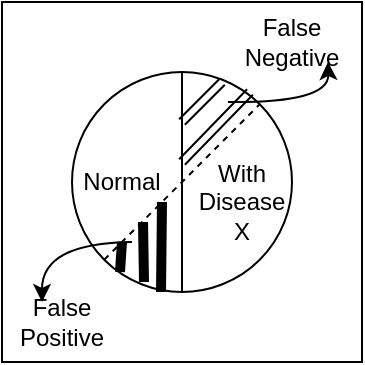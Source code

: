 <mxfile version="12.3.8" type="github" pages="1"><diagram id="P-5Eipf_x8xPsvW0C5Y_" name="Page-1"><mxGraphModel dx="868" dy="401" grid="1" gridSize="10" guides="1" tooltips="1" connect="1" arrows="1" fold="1" page="1" pageScale="1" pageWidth="827" pageHeight="1169" math="0" shadow="0"><root><mxCell id="0"/><mxCell id="1" parent="0"/><mxCell id="RUM6jBnXTm1zWh2N8bg--2" value="" style="whiteSpace=wrap;html=1;aspect=fixed;" vertex="1" parent="1"><mxGeometry x="300" y="100" width="180" height="180" as="geometry"/></mxCell><mxCell id="RUM6jBnXTm1zWh2N8bg--1" value="" style="ellipse;whiteSpace=wrap;html=1;aspect=fixed;" vertex="1" parent="1"><mxGeometry x="335" y="135" width="110" height="110" as="geometry"/></mxCell><mxCell id="RUM6jBnXTm1zWh2N8bg--3" value="" style="endArrow=none;html=1;exitX=0.5;exitY=1;exitDx=0;exitDy=0;entryX=0.5;entryY=0;entryDx=0;entryDy=0;" edge="1" parent="1" source="RUM6jBnXTm1zWh2N8bg--1" target="RUM6jBnXTm1zWh2N8bg--1"><mxGeometry width="50" height="50" relative="1" as="geometry"><mxPoint x="363" y="200" as="sourcePoint"/><mxPoint x="413" y="150" as="targetPoint"/></mxGeometry></mxCell><mxCell id="RUM6jBnXTm1zWh2N8bg--4" value="Normal" style="text;html=1;strokeColor=none;fillColor=none;align=center;verticalAlign=middle;whiteSpace=wrap;rounded=0;" vertex="1" parent="1"><mxGeometry x="340" y="180" width="40" height="20" as="geometry"/></mxCell><mxCell id="RUM6jBnXTm1zWh2N8bg--5" value="With Disease X" style="text;html=1;strokeColor=none;fillColor=none;align=center;verticalAlign=middle;whiteSpace=wrap;rounded=0;" vertex="1" parent="1"><mxGeometry x="400" y="190" width="40" height="20" as="geometry"/></mxCell><mxCell id="RUM6jBnXTm1zWh2N8bg--6" value="" style="endArrow=none;dashed=1;html=1;exitX=0;exitY=1;exitDx=0;exitDy=0;entryX=1;entryY=0;entryDx=0;entryDy=0;" edge="1" parent="1" source="RUM6jBnXTm1zWh2N8bg--1" target="RUM6jBnXTm1zWh2N8bg--1"><mxGeometry width="50" height="50" relative="1" as="geometry"><mxPoint x="365" y="215" as="sourcePoint"/><mxPoint x="415" y="165" as="targetPoint"/></mxGeometry></mxCell><mxCell id="RUM6jBnXTm1zWh2N8bg--7" value="" style="shape=link;html=1;" edge="1" parent="1"><mxGeometry width="50" height="50" relative="1" as="geometry"><mxPoint x="390" y="160" as="sourcePoint"/><mxPoint x="410" y="140" as="targetPoint"/></mxGeometry></mxCell><mxCell id="RUM6jBnXTm1zWh2N8bg--8" value="" style="shape=link;html=1;entryX=0.809;entryY=0.091;entryDx=0;entryDy=0;entryPerimeter=0;" edge="1" parent="1" target="RUM6jBnXTm1zWh2N8bg--1"><mxGeometry width="50" height="50" relative="1" as="geometry"><mxPoint x="390" y="180" as="sourcePoint"/><mxPoint x="415" y="151" as="targetPoint"/></mxGeometry></mxCell><mxCell id="RUM6jBnXTm1zWh2N8bg--9" value="" style="endArrow=none;html=1;strokeWidth=5;" edge="1" parent="1"><mxGeometry width="50" height="50" relative="1" as="geometry"><mxPoint x="379.5" y="245" as="sourcePoint"/><mxPoint x="380" y="200" as="targetPoint"/></mxGeometry></mxCell><mxCell id="RUM6jBnXTm1zWh2N8bg--10" value="" style="endArrow=none;html=1;strokeWidth=5;" edge="1" parent="1"><mxGeometry width="50" height="50" relative="1" as="geometry"><mxPoint x="371" y="240" as="sourcePoint"/><mxPoint x="370.5" y="210" as="targetPoint"/></mxGeometry></mxCell><mxCell id="RUM6jBnXTm1zWh2N8bg--11" value="" style="endArrow=none;html=1;strokeWidth=5;exitX=0.218;exitY=0.909;exitDx=0;exitDy=0;exitPerimeter=0;" edge="1" parent="1" source="RUM6jBnXTm1zWh2N8bg--1"><mxGeometry width="50" height="50" relative="1" as="geometry"><mxPoint x="360" y="230" as="sourcePoint"/><mxPoint x="360" y="220" as="targetPoint"/></mxGeometry></mxCell><mxCell id="RUM6jBnXTm1zWh2N8bg--12" value="" style="endArrow=classic;html=1;strokeWidth=1;edgeStyle=orthogonalEdgeStyle;curved=1;" edge="1" parent="1"><mxGeometry width="50" height="50" relative="1" as="geometry"><mxPoint x="413" y="150" as="sourcePoint"/><mxPoint x="463" y="130" as="targetPoint"/></mxGeometry></mxCell><mxCell id="RUM6jBnXTm1zWh2N8bg--27" value="False Negative" style="text;html=1;strokeColor=none;fillColor=none;align=center;verticalAlign=middle;whiteSpace=wrap;rounded=0;" vertex="1" parent="1"><mxGeometry x="425" y="110" width="40" height="20" as="geometry"/></mxCell><mxCell id="RUM6jBnXTm1zWh2N8bg--28" value="False Positive" style="text;html=1;strokeColor=none;fillColor=none;align=center;verticalAlign=middle;whiteSpace=wrap;rounded=0;" vertex="1" parent="1"><mxGeometry x="310" y="250" width="40" height="20" as="geometry"/></mxCell><mxCell id="RUM6jBnXTm1zWh2N8bg--29" value="" style="endArrow=classic;html=1;strokeWidth=1;edgeStyle=orthogonalEdgeStyle;curved=1;entryX=0.25;entryY=0;entryDx=0;entryDy=0;" edge="1" parent="1" target="RUM6jBnXTm1zWh2N8bg--28"><mxGeometry width="50" height="50" relative="1" as="geometry"><mxPoint x="365" y="220" as="sourcePoint"/><mxPoint x="305" y="280" as="targetPoint"/></mxGeometry></mxCell></root></mxGraphModel></diagram></mxfile>